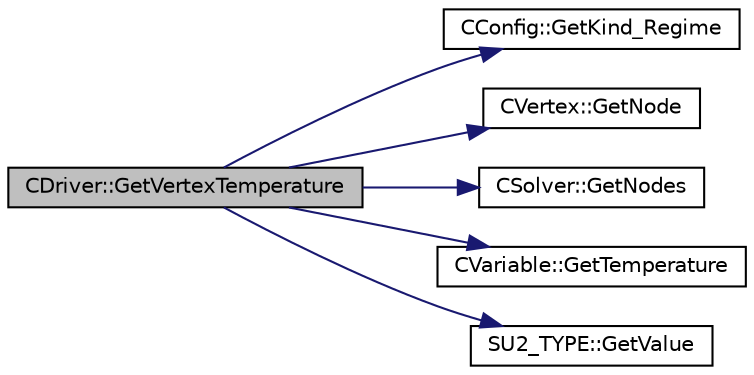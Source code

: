 digraph "CDriver::GetVertexTemperature"
{
  edge [fontname="Helvetica",fontsize="10",labelfontname="Helvetica",labelfontsize="10"];
  node [fontname="Helvetica",fontsize="10",shape=record];
  rankdir="LR";
  Node1579 [label="CDriver::GetVertexTemperature",height=0.2,width=0.4,color="black", fillcolor="grey75", style="filled", fontcolor="black"];
  Node1579 -> Node1580 [color="midnightblue",fontsize="10",style="solid",fontname="Helvetica"];
  Node1580 [label="CConfig::GetKind_Regime",height=0.2,width=0.4,color="black", fillcolor="white", style="filled",URL="$class_c_config.html#a66ca7e620390a81cd49cd0a00716128e",tooltip="Governing equations of the flow (it can be different from the run time equation). ..."];
  Node1579 -> Node1581 [color="midnightblue",fontsize="10",style="solid",fontname="Helvetica"];
  Node1581 [label="CVertex::GetNode",height=0.2,width=0.4,color="black", fillcolor="white", style="filled",URL="$class_c_vertex.html#a95c513bf927464157ed96b6c79779a1f",tooltip="Get the node of the vertex. "];
  Node1579 -> Node1582 [color="midnightblue",fontsize="10",style="solid",fontname="Helvetica"];
  Node1582 [label="CSolver::GetNodes",height=0.2,width=0.4,color="black", fillcolor="white", style="filled",URL="$class_c_solver.html#af3198e52a2ea377bb765647b5e697197",tooltip="Allow outside access to the nodes of the solver, containing conservatives, primitives, etc. "];
  Node1579 -> Node1583 [color="midnightblue",fontsize="10",style="solid",fontname="Helvetica"];
  Node1583 [label="CVariable::GetTemperature",height=0.2,width=0.4,color="black", fillcolor="white", style="filled",URL="$class_c_variable.html#a21a72a13ee2eb461b8c439c8eb4fce19",tooltip="A virtual member. "];
  Node1579 -> Node1584 [color="midnightblue",fontsize="10",style="solid",fontname="Helvetica"];
  Node1584 [label="SU2_TYPE::GetValue",height=0.2,width=0.4,color="black", fillcolor="white", style="filled",URL="$namespace_s_u2___t_y_p_e.html#a0ed43473f5a450ce028d088427bf10cb",tooltip="Get the (primitive) value of the datatype (needs to be implemented for each new type). "];
}
